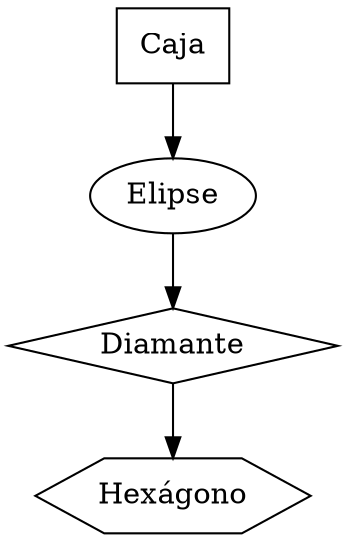 digraph Formas {
    nodo1 [shape=box, label="Caja"];
    nodo2 [shape=ellipse, label="Elipse"];
    nodo3 [shape=diamond, label="Diamante"];
    nodo4 [shape=polygon, sides=6, label="Hexágono"];
    nodo1 -> nodo2;
    nodo2 -> nodo3;
    nodo3 -> nodo4;
}
